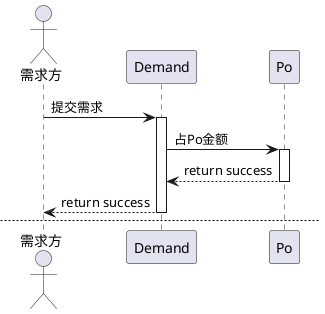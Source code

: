 @startuml
Actor 需求方
participant "Demand"
participant "Po"

需求方 -> Demand: 提交需求
activate Demand
Demand -> Po: 占Po金额
activate Po
Po --> Demand: return success
deactivate Po
Demand --> 需求方: return success
deactivate Demand

newpage

需求方 -> Demand: 提交需求
activate Demand
Demand -> Po: 占Po金额
activate Po
alt 金额够用
Po -[#green]-> Demand: return success
Demand -[#green]-> 需求方: return success
else 金额不够
Po -[#red]-> Demand: return fail
deactivate Po
Demand -[#red]-> 需求方: return fail
deactivate Demand
end

@enduml
